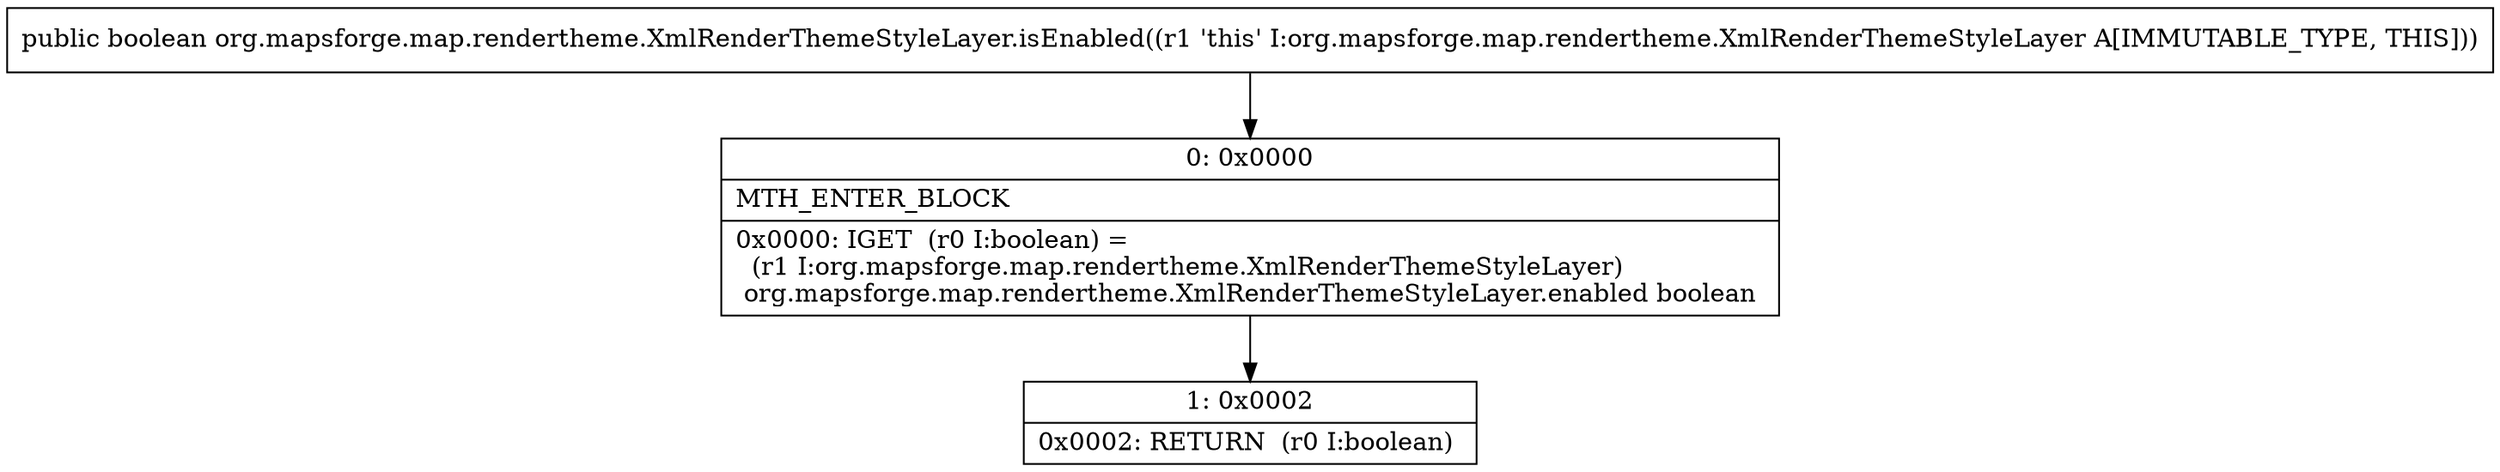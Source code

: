 digraph "CFG fororg.mapsforge.map.rendertheme.XmlRenderThemeStyleLayer.isEnabled()Z" {
Node_0 [shape=record,label="{0\:\ 0x0000|MTH_ENTER_BLOCK\l|0x0000: IGET  (r0 I:boolean) = \l  (r1 I:org.mapsforge.map.rendertheme.XmlRenderThemeStyleLayer)\l org.mapsforge.map.rendertheme.XmlRenderThemeStyleLayer.enabled boolean \l}"];
Node_1 [shape=record,label="{1\:\ 0x0002|0x0002: RETURN  (r0 I:boolean) \l}"];
MethodNode[shape=record,label="{public boolean org.mapsforge.map.rendertheme.XmlRenderThemeStyleLayer.isEnabled((r1 'this' I:org.mapsforge.map.rendertheme.XmlRenderThemeStyleLayer A[IMMUTABLE_TYPE, THIS])) }"];
MethodNode -> Node_0;
Node_0 -> Node_1;
}

